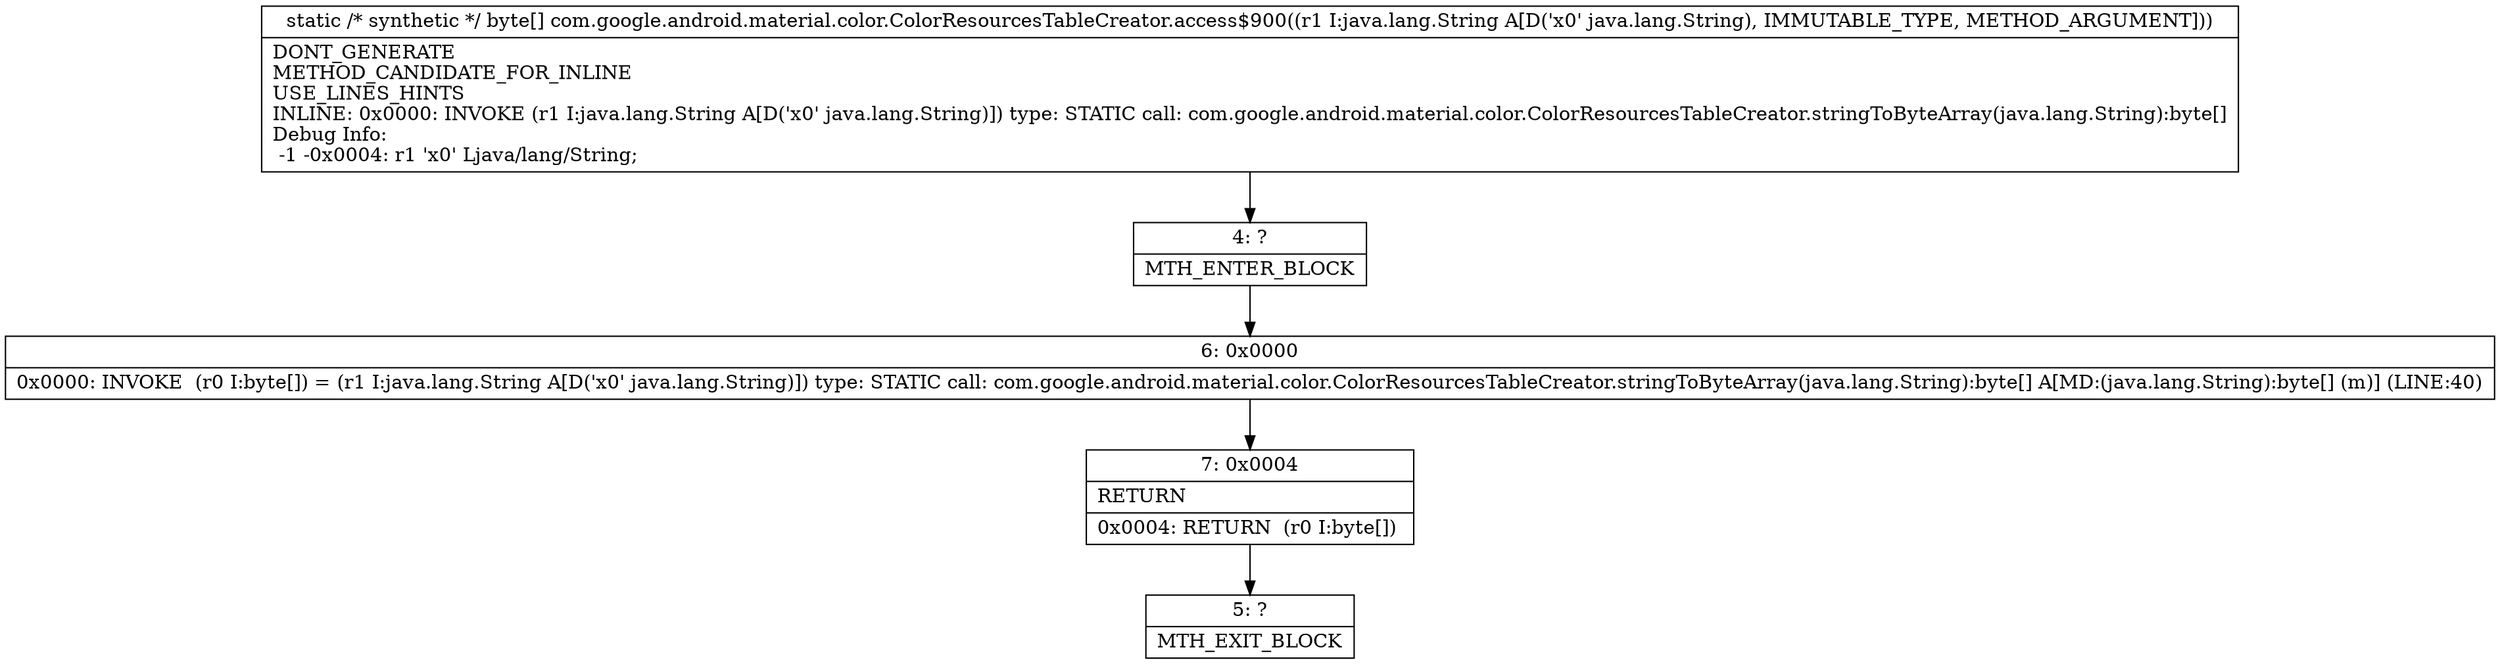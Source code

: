 digraph "CFG forcom.google.android.material.color.ColorResourcesTableCreator.access$900(Ljava\/lang\/String;)[B" {
Node_4 [shape=record,label="{4\:\ ?|MTH_ENTER_BLOCK\l}"];
Node_6 [shape=record,label="{6\:\ 0x0000|0x0000: INVOKE  (r0 I:byte[]) = (r1 I:java.lang.String A[D('x0' java.lang.String)]) type: STATIC call: com.google.android.material.color.ColorResourcesTableCreator.stringToByteArray(java.lang.String):byte[] A[MD:(java.lang.String):byte[] (m)] (LINE:40)\l}"];
Node_7 [shape=record,label="{7\:\ 0x0004|RETURN\l|0x0004: RETURN  (r0 I:byte[]) \l}"];
Node_5 [shape=record,label="{5\:\ ?|MTH_EXIT_BLOCK\l}"];
MethodNode[shape=record,label="{static \/* synthetic *\/ byte[] com.google.android.material.color.ColorResourcesTableCreator.access$900((r1 I:java.lang.String A[D('x0' java.lang.String), IMMUTABLE_TYPE, METHOD_ARGUMENT]))  | DONT_GENERATE\lMETHOD_CANDIDATE_FOR_INLINE\lUSE_LINES_HINTS\lINLINE: 0x0000: INVOKE  (r1 I:java.lang.String A[D('x0' java.lang.String)]) type: STATIC call: com.google.android.material.color.ColorResourcesTableCreator.stringToByteArray(java.lang.String):byte[]\lDebug Info:\l  \-1 \-0x0004: r1 'x0' Ljava\/lang\/String;\l}"];
MethodNode -> Node_4;Node_4 -> Node_6;
Node_6 -> Node_7;
Node_7 -> Node_5;
}

